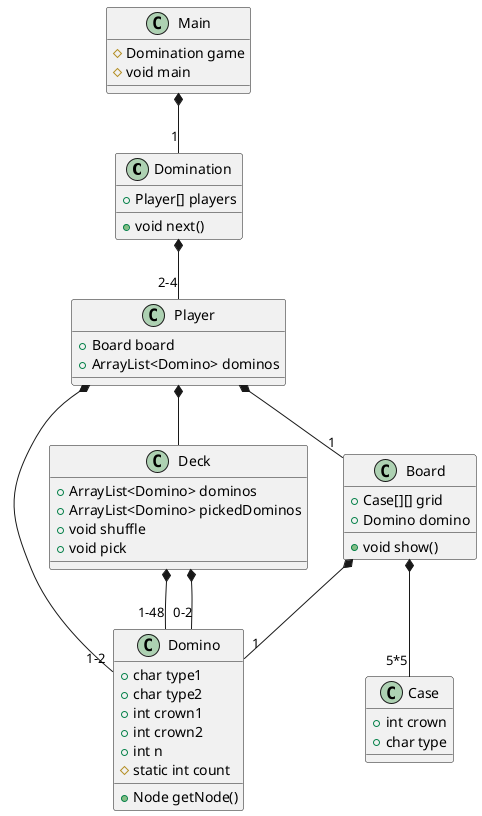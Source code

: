 @startuml

class Domination {
	+Player[] players
	+void next()
}

class Case {
	+int crown
	+char type
}

class Domino {
	+char type1
	+char type2
	+int crown1
	+int crown2
	+int n
	#static int count
	+Node getNode()
}

class Board {
	+Case[][] grid
	+Domino domino
	+void show()
}


class Player {
	+Board board
	+ArrayList<Domino> dominos
}

class Main {
	#Domination game
	#void main
}

class Deck {
	+ArrayList<Domino> dominos
	+ArrayList<Domino> pickedDominos
	+void shuffle
	+void pick
}

Main *-- "1" Domination
Domination *-- "2-4" Player
Player *-- "1-2" Domino
Player *-- "1" Board
Board *-- "1" Domino
Player *-- Deck
Deck *-- "1-48" Domino
Deck *-- "0-2" Domino
Board *-- "5*5" Case

@enduml
